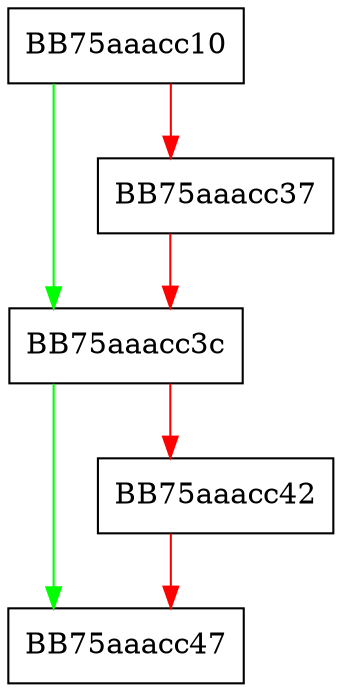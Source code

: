 digraph skipPipes {
  node [shape="box"];
  graph [splines=ortho];
  BB75aaacc10 -> BB75aaacc3c [color="green"];
  BB75aaacc10 -> BB75aaacc37 [color="red"];
  BB75aaacc37 -> BB75aaacc3c [color="red"];
  BB75aaacc3c -> BB75aaacc47 [color="green"];
  BB75aaacc3c -> BB75aaacc42 [color="red"];
  BB75aaacc42 -> BB75aaacc47 [color="red"];
}